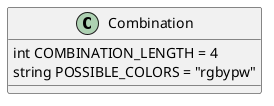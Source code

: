 @startuml mastermind_clases
class Combination{
    int COMBINATION_LENGTH = 4
    string POSSIBLE_COLORS = "rgbypw"

    
} 
@enduml